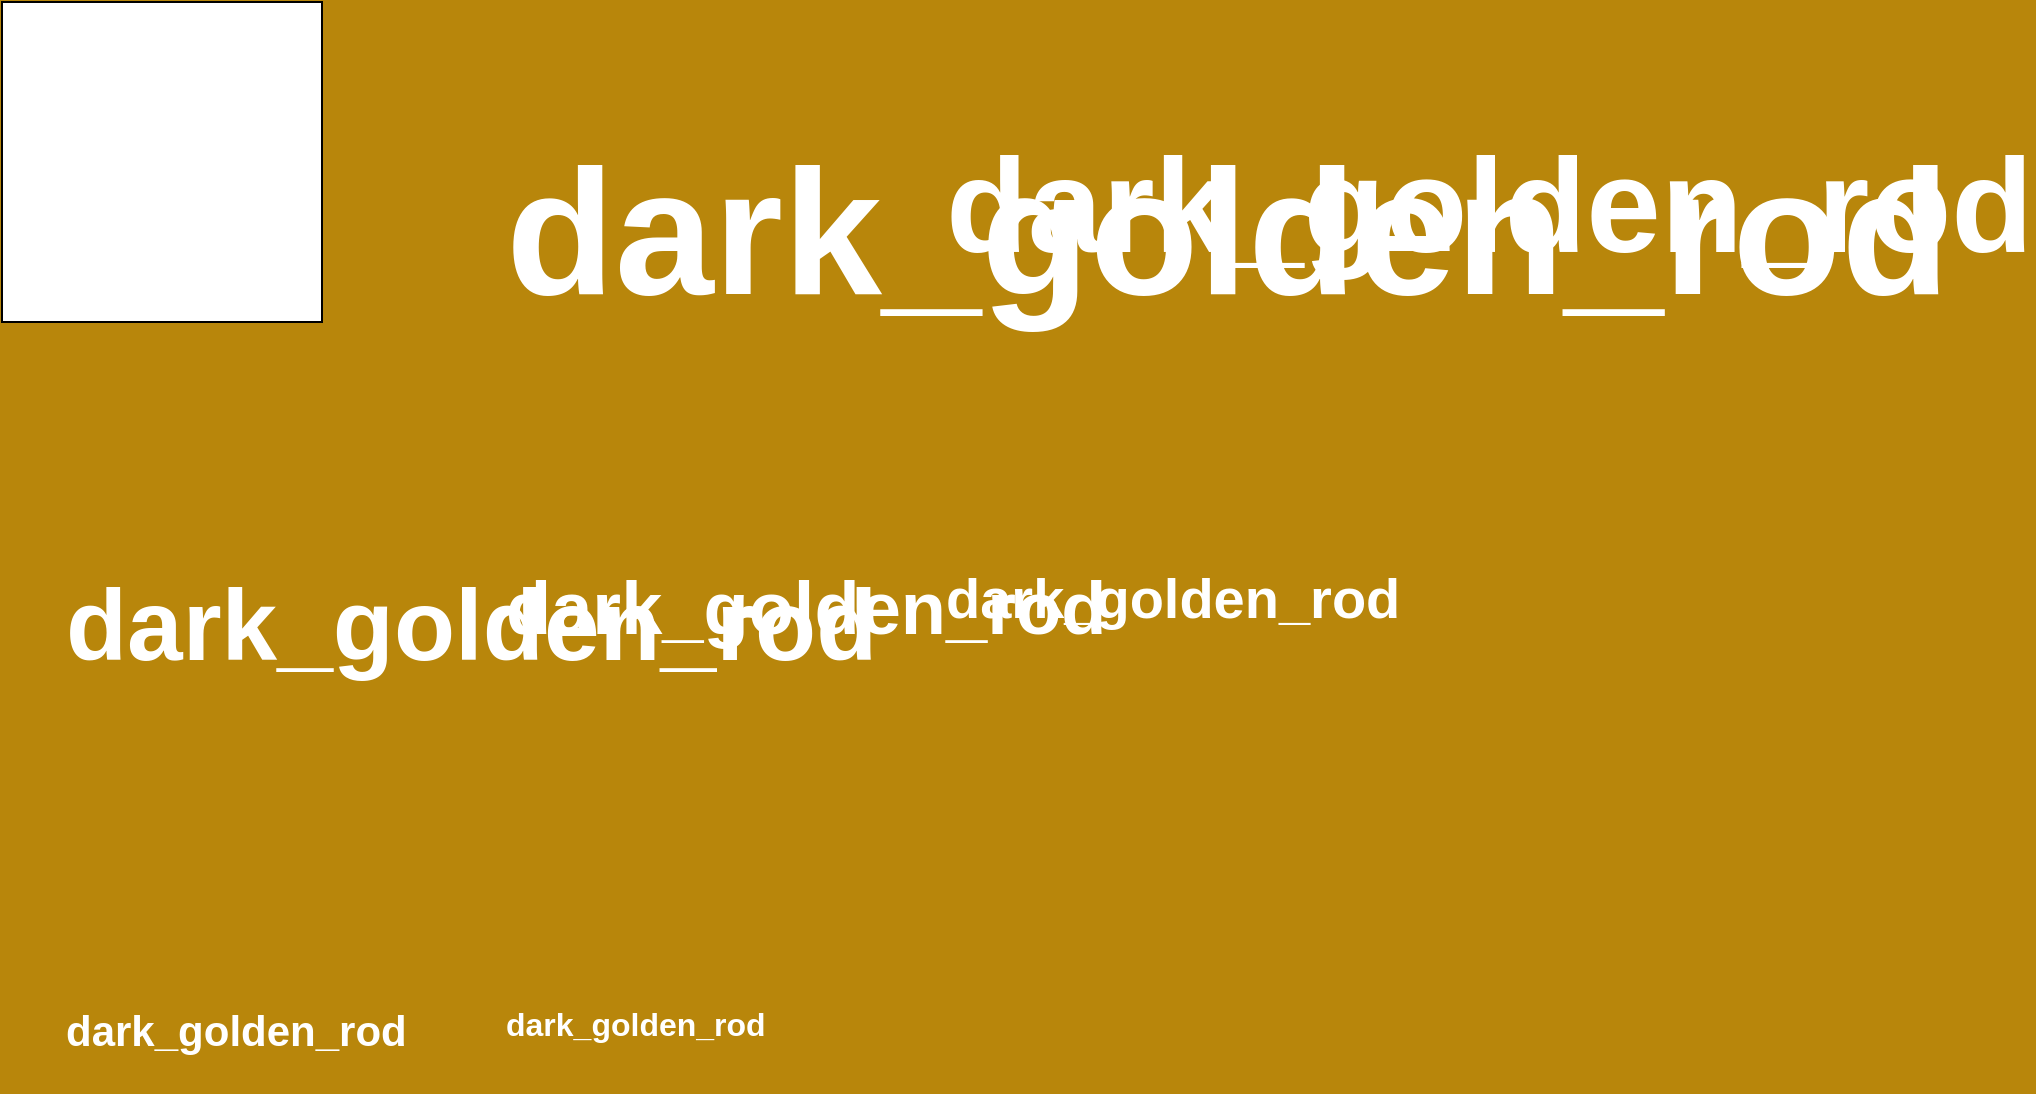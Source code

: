 <mxfile>
  <diagram id="8HK" name="dark_golden_rod">
    <mxGraphModel dx="0" dy="0" background="#B8860B" grid="0" gridSize="10" guides="1" tooltips="1" connect="1" arrows="1" fold="1" page="1" pageScale="1" pageWidth="1169" pageHeight="827" math="0" shadow="0">
      <root>
        <mxCell id="page_root_8HK" parent="8HK"/>
        <mxCell id="node_root_8HK" parent="page_root_8HK"/>
        <mxCell id="8HK-2" value="" style="whiteSpace=wrap;html=1;fillColor=#ffffff;strokeColor=#000000;fontColor=#000000" vertex="1" parent="node_root_8HK">
          <mxGeometry x="30" y="30" width="160" height="160" as="geometry"/>
        </mxCell>
        <mxCell id="8HK-3" value="dark_golden_rod" style="whiteSpace=wrap;html=1;fontColor=#FFFFFF;text;fontSize=89;fontStyle=1;fillColor=none" vertex="1" parent="node_root_8HK">
          <mxGeometry x="280" y="85" width="100" height="50" as="geometry"/>
        </mxCell>
        <mxCell id="8HK-4" value="dark_golden_rod" style="whiteSpace=wrap;html=1;fontColor=#FFFFFF;text;fontSize=67;fontStyle=1;fillColor=none" vertex="1" parent="node_root_8HK">
          <mxGeometry x="500" y="85" width="100" height="50" as="geometry"/>
        </mxCell>
        <mxCell id="8HK-5" value="dark_golden_rod" style="whiteSpace=wrap;html=1;fontColor=#FFFFFF;text;fontSize=50;fontStyle=1;fillColor=none" vertex="1" parent="node_root_8HK">
          <mxGeometry x="60" y="305" width="100" height="50" as="geometry"/>
        </mxCell>
        <mxCell id="8HK-6" value="dark_golden_rod" style="whiteSpace=wrap;html=1;fontColor=#FFFFFF;text;fontSize=37;fontStyle=1;fillColor=none" vertex="1" parent="node_root_8HK">
          <mxGeometry x="280" y="305" width="100" height="50" as="geometry"/>
        </mxCell>
        <mxCell id="8HK-7" value="dark_golden_rod" style="whiteSpace=wrap;html=1;fontColor=#FFFFFF;text;fontSize=28;fontStyle=1;fillColor=none" vertex="1" parent="node_root_8HK">
          <mxGeometry x="500" y="305" width="100" height="50" as="geometry"/>
        </mxCell>
        <mxCell id="8HK-8" value="dark_golden_rod" style="whiteSpace=wrap;html=1;fontColor=#FFFFFF;text;fontSize=21;fontStyle=1;fillColor=none" vertex="1" parent="node_root_8HK">
          <mxGeometry x="60" y="525" width="100" height="50" as="geometry"/>
        </mxCell>
        <mxCell id="8HK-9" value="dark_golden_rod" style="whiteSpace=wrap;html=1;fontColor=#FFFFFF;text;fontSize=16;fontStyle=1;fillColor=none" vertex="1" parent="node_root_8HK">
          <mxGeometry x="280" y="525" width="100" height="50" as="geometry"/>
        </mxCell>
      </root>
    </mxGraphModel>
  </diagram>
  <diagram id="HFy" name="medium_orchid">
    <mxGraphModel dx="0" dy="0" background="#BA55D3" grid="0" gridSize="10" guides="1" tooltips="1" connect="1" arrows="1" fold="1" page="1" pageScale="1" pageWidth="1169" pageHeight="827" math="0" shadow="0">
      <root>
        <mxCell id="page_root_HFy" parent="HFy"/>
        <mxCell id="node_root_HFy" parent="page_root_HFy"/>
        <mxCell id="HFy-2" value="" style="whiteSpace=wrap;html=1;fillColor=#ffffff;strokeColor=#000000;fontColor=#000000" vertex="1" parent="node_root_HFy">
          <mxGeometry x="30" y="30" width="160" height="160" as="geometry"/>
        </mxCell>
        <mxCell id="HFy-3" value="medium_orchid" style="whiteSpace=wrap;html=1;fontColor=#FFFFFF;text;fontSize=89;fontStyle=1;fillColor=none" vertex="1" parent="node_root_HFy">
          <mxGeometry x="280" y="85" width="100" height="50" as="geometry"/>
        </mxCell>
        <mxCell id="HFy-4" value="medium_orchid" style="whiteSpace=wrap;html=1;fontColor=#FFFFFF;text;fontSize=67;fontStyle=1;fillColor=none" vertex="1" parent="node_root_HFy">
          <mxGeometry x="500" y="85" width="100" height="50" as="geometry"/>
        </mxCell>
        <mxCell id="HFy-5" value="medium_orchid" style="whiteSpace=wrap;html=1;fontColor=#FFFFFF;text;fontSize=50;fontStyle=1;fillColor=none" vertex="1" parent="node_root_HFy">
          <mxGeometry x="60" y="305" width="100" height="50" as="geometry"/>
        </mxCell>
        <mxCell id="HFy-6" value="medium_orchid" style="whiteSpace=wrap;html=1;fontColor=#FFFFFF;text;fontSize=37;fontStyle=1;fillColor=none" vertex="1" parent="node_root_HFy">
          <mxGeometry x="280" y="305" width="100" height="50" as="geometry"/>
        </mxCell>
        <mxCell id="HFy-7" value="medium_orchid" style="whiteSpace=wrap;html=1;fontColor=#FFFFFF;text;fontSize=28;fontStyle=1;fillColor=none" vertex="1" parent="node_root_HFy">
          <mxGeometry x="500" y="305" width="100" height="50" as="geometry"/>
        </mxCell>
        <mxCell id="HFy-8" value="medium_orchid" style="whiteSpace=wrap;html=1;fontColor=#FFFFFF;text;fontSize=21;fontStyle=1;fillColor=none" vertex="1" parent="node_root_HFy">
          <mxGeometry x="60" y="525" width="100" height="50" as="geometry"/>
        </mxCell>
        <mxCell id="HFy-9" value="medium_orchid" style="whiteSpace=wrap;html=1;fontColor=#FFFFFF;text;fontSize=16;fontStyle=1;fillColor=none" vertex="1" parent="node_root_HFy">
          <mxGeometry x="280" y="525" width="100" height="50" as="geometry"/>
        </mxCell>
      </root>
    </mxGraphModel>
  </diagram>
  <diagram id="qgq" name="rosy_brown">
    <mxGraphModel dx="0" dy="0" background="#BC8F8F" grid="0" gridSize="10" guides="1" tooltips="1" connect="1" arrows="1" fold="1" page="1" pageScale="1" pageWidth="1169" pageHeight="827" math="0" shadow="0">
      <root>
        <mxCell id="page_root_qgq" parent="qgq"/>
        <mxCell id="node_root_qgq" parent="page_root_qgq"/>
        <mxCell id="qgq-2" value="" style="whiteSpace=wrap;html=1;fillColor=#ffffff;strokeColor=#000000;fontColor=#000000" vertex="1" parent="node_root_qgq">
          <mxGeometry x="30" y="30" width="160" height="160" as="geometry"/>
        </mxCell>
        <mxCell id="qgq-3" value="rosy_brown" style="whiteSpace=wrap;html=1;fontColor=#1F2D3D;text;fontSize=89;fontStyle=1;fillColor=none" vertex="1" parent="node_root_qgq">
          <mxGeometry x="280" y="85" width="100" height="50" as="geometry"/>
        </mxCell>
        <mxCell id="qgq-4" value="rosy_brown" style="whiteSpace=wrap;html=1;fontColor=#1F2D3D;text;fontSize=67;fontStyle=1;fillColor=none" vertex="1" parent="node_root_qgq">
          <mxGeometry x="500" y="85" width="100" height="50" as="geometry"/>
        </mxCell>
        <mxCell id="qgq-5" value="rosy_brown" style="whiteSpace=wrap;html=1;fontColor=#1F2D3D;text;fontSize=50;fontStyle=1;fillColor=none" vertex="1" parent="node_root_qgq">
          <mxGeometry x="60" y="305" width="100" height="50" as="geometry"/>
        </mxCell>
        <mxCell id="qgq-6" value="rosy_brown" style="whiteSpace=wrap;html=1;fontColor=#1F2D3D;text;fontSize=37;fontStyle=1;fillColor=none" vertex="1" parent="node_root_qgq">
          <mxGeometry x="280" y="305" width="100" height="50" as="geometry"/>
        </mxCell>
        <mxCell id="qgq-7" value="rosy_brown" style="whiteSpace=wrap;html=1;fontColor=#1F2D3D;text;fontSize=28;fontStyle=1;fillColor=none" vertex="1" parent="node_root_qgq">
          <mxGeometry x="500" y="305" width="100" height="50" as="geometry"/>
        </mxCell>
        <mxCell id="qgq-8" value="rosy_brown" style="whiteSpace=wrap;html=1;fontColor=#1F2D3D;text;fontSize=21;fontStyle=1;fillColor=none" vertex="1" parent="node_root_qgq">
          <mxGeometry x="60" y="525" width="100" height="50" as="geometry"/>
        </mxCell>
        <mxCell id="qgq-9" value="rosy_brown" style="whiteSpace=wrap;html=1;fontColor=#1F2D3D;text;fontSize=16;fontStyle=1;fillColor=none" vertex="1" parent="node_root_qgq">
          <mxGeometry x="280" y="525" width="100" height="50" as="geometry"/>
        </mxCell>
      </root>
    </mxGraphModel>
  </diagram>
  <diagram id="fRE" name="dark_khaki">
    <mxGraphModel dx="0" dy="0" background="#BDB76B" grid="0" gridSize="10" guides="1" tooltips="1" connect="1" arrows="1" fold="1" page="1" pageScale="1" pageWidth="1169" pageHeight="827" math="0" shadow="0">
      <root>
        <mxCell id="page_root_fRE" parent="fRE"/>
        <mxCell id="node_root_fRE" parent="page_root_fRE"/>
        <mxCell id="fRE-2" value="" style="whiteSpace=wrap;html=1;fillColor=#ffffff;strokeColor=#000000;fontColor=#000000" vertex="1" parent="node_root_fRE">
          <mxGeometry x="30" y="30" width="160" height="160" as="geometry"/>
        </mxCell>
        <mxCell id="fRE-3" value="dark_khaki" style="whiteSpace=wrap;html=1;fontColor=#1F2D3D;text;fontSize=89;fontStyle=1;fillColor=none" vertex="1" parent="node_root_fRE">
          <mxGeometry x="280" y="85" width="100" height="50" as="geometry"/>
        </mxCell>
        <mxCell id="fRE-4" value="dark_khaki" style="whiteSpace=wrap;html=1;fontColor=#1F2D3D;text;fontSize=67;fontStyle=1;fillColor=none" vertex="1" parent="node_root_fRE">
          <mxGeometry x="500" y="85" width="100" height="50" as="geometry"/>
        </mxCell>
        <mxCell id="fRE-5" value="dark_khaki" style="whiteSpace=wrap;html=1;fontColor=#1F2D3D;text;fontSize=50;fontStyle=1;fillColor=none" vertex="1" parent="node_root_fRE">
          <mxGeometry x="60" y="305" width="100" height="50" as="geometry"/>
        </mxCell>
        <mxCell id="fRE-6" value="dark_khaki" style="whiteSpace=wrap;html=1;fontColor=#1F2D3D;text;fontSize=37;fontStyle=1;fillColor=none" vertex="1" parent="node_root_fRE">
          <mxGeometry x="280" y="305" width="100" height="50" as="geometry"/>
        </mxCell>
        <mxCell id="fRE-7" value="dark_khaki" style="whiteSpace=wrap;html=1;fontColor=#1F2D3D;text;fontSize=28;fontStyle=1;fillColor=none" vertex="1" parent="node_root_fRE">
          <mxGeometry x="500" y="305" width="100" height="50" as="geometry"/>
        </mxCell>
        <mxCell id="fRE-8" value="dark_khaki" style="whiteSpace=wrap;html=1;fontColor=#1F2D3D;text;fontSize=21;fontStyle=1;fillColor=none" vertex="1" parent="node_root_fRE">
          <mxGeometry x="60" y="525" width="100" height="50" as="geometry"/>
        </mxCell>
        <mxCell id="fRE-9" value="dark_khaki" style="whiteSpace=wrap;html=1;fontColor=#1F2D3D;text;fontSize=16;fontStyle=1;fillColor=none" vertex="1" parent="node_root_fRE">
          <mxGeometry x="280" y="525" width="100" height="50" as="geometry"/>
        </mxCell>
      </root>
    </mxGraphModel>
  </diagram>
  <diagram id="x35" name="silver">
    <mxGraphModel dx="0" dy="0" background="#C0C0C0" grid="0" gridSize="10" guides="1" tooltips="1" connect="1" arrows="1" fold="1" page="1" pageScale="1" pageWidth="1169" pageHeight="827" math="0" shadow="0">
      <root>
        <mxCell id="page_root_x35" parent="x35"/>
        <mxCell id="node_root_x35" parent="page_root_x35"/>
        <mxCell id="x35-2" value="" style="whiteSpace=wrap;html=1;fillColor=#ffffff;strokeColor=#000000;fontColor=#000000" vertex="1" parent="node_root_x35">
          <mxGeometry x="30" y="30" width="160" height="160" as="geometry"/>
        </mxCell>
        <mxCell id="x35-3" value="silver" style="whiteSpace=wrap;html=1;fontColor=#1F2D3D;text;fontSize=89;fontStyle=1;fillColor=none" vertex="1" parent="node_root_x35">
          <mxGeometry x="280" y="85" width="100" height="50" as="geometry"/>
        </mxCell>
        <mxCell id="x35-4" value="silver" style="whiteSpace=wrap;html=1;fontColor=#1F2D3D;text;fontSize=67;fontStyle=1;fillColor=none" vertex="1" parent="node_root_x35">
          <mxGeometry x="500" y="85" width="100" height="50" as="geometry"/>
        </mxCell>
        <mxCell id="x35-5" value="silver" style="whiteSpace=wrap;html=1;fontColor=#1F2D3D;text;fontSize=50;fontStyle=1;fillColor=none" vertex="1" parent="node_root_x35">
          <mxGeometry x="60" y="305" width="100" height="50" as="geometry"/>
        </mxCell>
        <mxCell id="x35-6" value="silver" style="whiteSpace=wrap;html=1;fontColor=#1F2D3D;text;fontSize=37;fontStyle=1;fillColor=none" vertex="1" parent="node_root_x35">
          <mxGeometry x="280" y="305" width="100" height="50" as="geometry"/>
        </mxCell>
        <mxCell id="x35-7" value="silver" style="whiteSpace=wrap;html=1;fontColor=#1F2D3D;text;fontSize=28;fontStyle=1;fillColor=none" vertex="1" parent="node_root_x35">
          <mxGeometry x="500" y="305" width="100" height="50" as="geometry"/>
        </mxCell>
        <mxCell id="x35-8" value="silver" style="whiteSpace=wrap;html=1;fontColor=#1F2D3D;text;fontSize=21;fontStyle=1;fillColor=none" vertex="1" parent="node_root_x35">
          <mxGeometry x="60" y="525" width="100" height="50" as="geometry"/>
        </mxCell>
        <mxCell id="x35-9" value="silver" style="whiteSpace=wrap;html=1;fontColor=#1F2D3D;text;fontSize=16;fontStyle=1;fillColor=none" vertex="1" parent="node_root_x35">
          <mxGeometry x="280" y="525" width="100" height="50" as="geometry"/>
        </mxCell>
      </root>
    </mxGraphModel>
  </diagram>
  <diagram id="p8v" name="medium_violet_red">
    <mxGraphModel dx="0" dy="0" background="#C71585" grid="0" gridSize="10" guides="1" tooltips="1" connect="1" arrows="1" fold="1" page="1" pageScale="1" pageWidth="1169" pageHeight="827" math="0" shadow="0">
      <root>
        <mxCell id="page_root_p8v" parent="p8v"/>
        <mxCell id="node_root_p8v" parent="page_root_p8v"/>
        <mxCell id="p8v-2" value="" style="whiteSpace=wrap;html=1;fillColor=#ffffff;strokeColor=#000000;fontColor=#000000" vertex="1" parent="node_root_p8v">
          <mxGeometry x="30" y="30" width="160" height="160" as="geometry"/>
        </mxCell>
        <mxCell id="p8v-3" value="medium_violet_red" style="whiteSpace=wrap;html=1;fontColor=#FFFFFF;text;fontSize=89;fontStyle=1;fillColor=none" vertex="1" parent="node_root_p8v">
          <mxGeometry x="280" y="85" width="100" height="50" as="geometry"/>
        </mxCell>
        <mxCell id="p8v-4" value="medium_violet_red" style="whiteSpace=wrap;html=1;fontColor=#FFFFFF;text;fontSize=67;fontStyle=1;fillColor=none" vertex="1" parent="node_root_p8v">
          <mxGeometry x="500" y="85" width="100" height="50" as="geometry"/>
        </mxCell>
        <mxCell id="p8v-5" value="medium_violet_red" style="whiteSpace=wrap;html=1;fontColor=#FFFFFF;text;fontSize=50;fontStyle=1;fillColor=none" vertex="1" parent="node_root_p8v">
          <mxGeometry x="60" y="305" width="100" height="50" as="geometry"/>
        </mxCell>
        <mxCell id="p8v-6" value="medium_violet_red" style="whiteSpace=wrap;html=1;fontColor=#FFFFFF;text;fontSize=37;fontStyle=1;fillColor=none" vertex="1" parent="node_root_p8v">
          <mxGeometry x="280" y="305" width="100" height="50" as="geometry"/>
        </mxCell>
        <mxCell id="p8v-7" value="medium_violet_red" style="whiteSpace=wrap;html=1;fontColor=#FFFFFF;text;fontSize=28;fontStyle=1;fillColor=none" vertex="1" parent="node_root_p8v">
          <mxGeometry x="500" y="305" width="100" height="50" as="geometry"/>
        </mxCell>
        <mxCell id="p8v-8" value="medium_violet_red" style="whiteSpace=wrap;html=1;fontColor=#FFFFFF;text;fontSize=21;fontStyle=1;fillColor=none" vertex="1" parent="node_root_p8v">
          <mxGeometry x="60" y="525" width="100" height="50" as="geometry"/>
        </mxCell>
        <mxCell id="p8v-9" value="medium_violet_red" style="whiteSpace=wrap;html=1;fontColor=#FFFFFF;text;fontSize=16;fontStyle=1;fillColor=none" vertex="1" parent="node_root_p8v">
          <mxGeometry x="280" y="525" width="100" height="50" as="geometry"/>
        </mxCell>
      </root>
    </mxGraphModel>
  </diagram>
  <diagram id="O6t" name="indian_red">
    <mxGraphModel dx="0" dy="0" background="#CD5C5C" grid="0" gridSize="10" guides="1" tooltips="1" connect="1" arrows="1" fold="1" page="1" pageScale="1" pageWidth="1169" pageHeight="827" math="0" shadow="0">
      <root>
        <mxCell id="page_root_O6t" parent="O6t"/>
        <mxCell id="node_root_O6t" parent="page_root_O6t"/>
        <mxCell id="O6t-2" value="" style="whiteSpace=wrap;html=1;fillColor=#ffffff;strokeColor=#000000;fontColor=#000000" vertex="1" parent="node_root_O6t">
          <mxGeometry x="30" y="30" width="160" height="160" as="geometry"/>
        </mxCell>
        <mxCell id="O6t-3" value="indian_red" style="whiteSpace=wrap;html=1;fontColor=#FFFFFF;text;fontSize=89;fontStyle=1;fillColor=none" vertex="1" parent="node_root_O6t">
          <mxGeometry x="280" y="85" width="100" height="50" as="geometry"/>
        </mxCell>
        <mxCell id="O6t-4" value="indian_red" style="whiteSpace=wrap;html=1;fontColor=#FFFFFF;text;fontSize=67;fontStyle=1;fillColor=none" vertex="1" parent="node_root_O6t">
          <mxGeometry x="500" y="85" width="100" height="50" as="geometry"/>
        </mxCell>
        <mxCell id="O6t-5" value="indian_red" style="whiteSpace=wrap;html=1;fontColor=#FFFFFF;text;fontSize=50;fontStyle=1;fillColor=none" vertex="1" parent="node_root_O6t">
          <mxGeometry x="60" y="305" width="100" height="50" as="geometry"/>
        </mxCell>
        <mxCell id="O6t-6" value="indian_red" style="whiteSpace=wrap;html=1;fontColor=#FFFFFF;text;fontSize=37;fontStyle=1;fillColor=none" vertex="1" parent="node_root_O6t">
          <mxGeometry x="280" y="305" width="100" height="50" as="geometry"/>
        </mxCell>
        <mxCell id="O6t-7" value="indian_red" style="whiteSpace=wrap;html=1;fontColor=#FFFFFF;text;fontSize=28;fontStyle=1;fillColor=none" vertex="1" parent="node_root_O6t">
          <mxGeometry x="500" y="305" width="100" height="50" as="geometry"/>
        </mxCell>
        <mxCell id="O6t-8" value="indian_red" style="whiteSpace=wrap;html=1;fontColor=#FFFFFF;text;fontSize=21;fontStyle=1;fillColor=none" vertex="1" parent="node_root_O6t">
          <mxGeometry x="60" y="525" width="100" height="50" as="geometry"/>
        </mxCell>
        <mxCell id="O6t-9" value="indian_red" style="whiteSpace=wrap;html=1;fontColor=#FFFFFF;text;fontSize=16;fontStyle=1;fillColor=none" vertex="1" parent="node_root_O6t">
          <mxGeometry x="280" y="525" width="100" height="50" as="geometry"/>
        </mxCell>
      </root>
    </mxGraphModel>
  </diagram>
  <diagram id="aia" name="peru">
    <mxGraphModel dx="0" dy="0" background="#CD853F" grid="0" gridSize="10" guides="1" tooltips="1" connect="1" arrows="1" fold="1" page="1" pageScale="1" pageWidth="1169" pageHeight="827" math="0" shadow="0">
      <root>
        <mxCell id="page_root_aia" parent="aia"/>
        <mxCell id="node_root_aia" parent="page_root_aia"/>
        <mxCell id="aia-2" value="" style="whiteSpace=wrap;html=1;fillColor=#ffffff;strokeColor=#000000;fontColor=#000000" vertex="1" parent="node_root_aia">
          <mxGeometry x="30" y="30" width="160" height="160" as="geometry"/>
        </mxCell>
        <mxCell id="aia-3" value="peru" style="whiteSpace=wrap;html=1;fontColor=#FFFFFF;text;fontSize=89;fontStyle=1;fillColor=none" vertex="1" parent="node_root_aia">
          <mxGeometry x="280" y="85" width="100" height="50" as="geometry"/>
        </mxCell>
        <mxCell id="aia-4" value="peru" style="whiteSpace=wrap;html=1;fontColor=#FFFFFF;text;fontSize=67;fontStyle=1;fillColor=none" vertex="1" parent="node_root_aia">
          <mxGeometry x="500" y="85" width="100" height="50" as="geometry"/>
        </mxCell>
        <mxCell id="aia-5" value="peru" style="whiteSpace=wrap;html=1;fontColor=#FFFFFF;text;fontSize=50;fontStyle=1;fillColor=none" vertex="1" parent="node_root_aia">
          <mxGeometry x="60" y="305" width="100" height="50" as="geometry"/>
        </mxCell>
        <mxCell id="aia-6" value="peru" style="whiteSpace=wrap;html=1;fontColor=#FFFFFF;text;fontSize=37;fontStyle=1;fillColor=none" vertex="1" parent="node_root_aia">
          <mxGeometry x="280" y="305" width="100" height="50" as="geometry"/>
        </mxCell>
        <mxCell id="aia-7" value="peru" style="whiteSpace=wrap;html=1;fontColor=#FFFFFF;text;fontSize=28;fontStyle=1;fillColor=none" vertex="1" parent="node_root_aia">
          <mxGeometry x="500" y="305" width="100" height="50" as="geometry"/>
        </mxCell>
        <mxCell id="aia-8" value="peru" style="whiteSpace=wrap;html=1;fontColor=#FFFFFF;text;fontSize=21;fontStyle=1;fillColor=none" vertex="1" parent="node_root_aia">
          <mxGeometry x="60" y="525" width="100" height="50" as="geometry"/>
        </mxCell>
        <mxCell id="aia-9" value="peru" style="whiteSpace=wrap;html=1;fontColor=#FFFFFF;text;fontSize=16;fontStyle=1;fillColor=none" vertex="1" parent="node_root_aia">
          <mxGeometry x="280" y="525" width="100" height="50" as="geometry"/>
        </mxCell>
      </root>
    </mxGraphModel>
  </diagram>
  <diagram id="ZKQ" name="chocolate">
    <mxGraphModel dx="0" dy="0" background="#D2691E" grid="0" gridSize="10" guides="1" tooltips="1" connect="1" arrows="1" fold="1" page="1" pageScale="1" pageWidth="1169" pageHeight="827" math="0" shadow="0">
      <root>
        <mxCell id="page_root_ZKQ" parent="ZKQ"/>
        <mxCell id="node_root_ZKQ" parent="page_root_ZKQ"/>
        <mxCell id="ZKQ-2" value="" style="whiteSpace=wrap;html=1;fillColor=#ffffff;strokeColor=#000000;fontColor=#000000" vertex="1" parent="node_root_ZKQ">
          <mxGeometry x="30" y="30" width="160" height="160" as="geometry"/>
        </mxCell>
        <mxCell id="ZKQ-3" value="chocolate" style="whiteSpace=wrap;html=1;fontColor=#FFFFFF;text;fontSize=89;fontStyle=1;fillColor=none" vertex="1" parent="node_root_ZKQ">
          <mxGeometry x="280" y="85" width="100" height="50" as="geometry"/>
        </mxCell>
        <mxCell id="ZKQ-4" value="chocolate" style="whiteSpace=wrap;html=1;fontColor=#FFFFFF;text;fontSize=67;fontStyle=1;fillColor=none" vertex="1" parent="node_root_ZKQ">
          <mxGeometry x="500" y="85" width="100" height="50" as="geometry"/>
        </mxCell>
        <mxCell id="ZKQ-5" value="chocolate" style="whiteSpace=wrap;html=1;fontColor=#FFFFFF;text;fontSize=50;fontStyle=1;fillColor=none" vertex="1" parent="node_root_ZKQ">
          <mxGeometry x="60" y="305" width="100" height="50" as="geometry"/>
        </mxCell>
        <mxCell id="ZKQ-6" value="chocolate" style="whiteSpace=wrap;html=1;fontColor=#FFFFFF;text;fontSize=37;fontStyle=1;fillColor=none" vertex="1" parent="node_root_ZKQ">
          <mxGeometry x="280" y="305" width="100" height="50" as="geometry"/>
        </mxCell>
        <mxCell id="ZKQ-7" value="chocolate" style="whiteSpace=wrap;html=1;fontColor=#FFFFFF;text;fontSize=28;fontStyle=1;fillColor=none" vertex="1" parent="node_root_ZKQ">
          <mxGeometry x="500" y="305" width="100" height="50" as="geometry"/>
        </mxCell>
        <mxCell id="ZKQ-8" value="chocolate" style="whiteSpace=wrap;html=1;fontColor=#FFFFFF;text;fontSize=21;fontStyle=1;fillColor=none" vertex="1" parent="node_root_ZKQ">
          <mxGeometry x="60" y="525" width="100" height="50" as="geometry"/>
        </mxCell>
        <mxCell id="ZKQ-9" value="chocolate" style="whiteSpace=wrap;html=1;fontColor=#FFFFFF;text;fontSize=16;fontStyle=1;fillColor=none" vertex="1" parent="node_root_ZKQ">
          <mxGeometry x="280" y="525" width="100" height="50" as="geometry"/>
        </mxCell>
      </root>
    </mxGraphModel>
  </diagram>
  <diagram id="IYX" name="tan">
    <mxGraphModel dx="0" dy="0" background="#D2B48C" grid="0" gridSize="10" guides="1" tooltips="1" connect="1" arrows="1" fold="1" page="1" pageScale="1" pageWidth="1169" pageHeight="827" math="0" shadow="0">
      <root>
        <mxCell id="page_root_IYX" parent="IYX"/>
        <mxCell id="node_root_IYX" parent="page_root_IYX"/>
        <mxCell id="IYX-2" value="" style="whiteSpace=wrap;html=1;fillColor=#ffffff;strokeColor=#000000;fontColor=#000000" vertex="1" parent="node_root_IYX">
          <mxGeometry x="30" y="30" width="160" height="160" as="geometry"/>
        </mxCell>
        <mxCell id="IYX-3" value="tan" style="whiteSpace=wrap;html=1;fontColor=#1F2D3D;text;fontSize=89;fontStyle=1;fillColor=none" vertex="1" parent="node_root_IYX">
          <mxGeometry x="280" y="85" width="100" height="50" as="geometry"/>
        </mxCell>
        <mxCell id="IYX-4" value="tan" style="whiteSpace=wrap;html=1;fontColor=#1F2D3D;text;fontSize=67;fontStyle=1;fillColor=none" vertex="1" parent="node_root_IYX">
          <mxGeometry x="500" y="85" width="100" height="50" as="geometry"/>
        </mxCell>
        <mxCell id="IYX-5" value="tan" style="whiteSpace=wrap;html=1;fontColor=#1F2D3D;text;fontSize=50;fontStyle=1;fillColor=none" vertex="1" parent="node_root_IYX">
          <mxGeometry x="60" y="305" width="100" height="50" as="geometry"/>
        </mxCell>
        <mxCell id="IYX-6" value="tan" style="whiteSpace=wrap;html=1;fontColor=#1F2D3D;text;fontSize=37;fontStyle=1;fillColor=none" vertex="1" parent="node_root_IYX">
          <mxGeometry x="280" y="305" width="100" height="50" as="geometry"/>
        </mxCell>
        <mxCell id="IYX-7" value="tan" style="whiteSpace=wrap;html=1;fontColor=#1F2D3D;text;fontSize=28;fontStyle=1;fillColor=none" vertex="1" parent="node_root_IYX">
          <mxGeometry x="500" y="305" width="100" height="50" as="geometry"/>
        </mxCell>
        <mxCell id="IYX-8" value="tan" style="whiteSpace=wrap;html=1;fontColor=#1F2D3D;text;fontSize=21;fontStyle=1;fillColor=none" vertex="1" parent="node_root_IYX">
          <mxGeometry x="60" y="525" width="100" height="50" as="geometry"/>
        </mxCell>
        <mxCell id="IYX-9" value="tan" style="whiteSpace=wrap;html=1;fontColor=#1F2D3D;text;fontSize=16;fontStyle=1;fillColor=none" vertex="1" parent="node_root_IYX">
          <mxGeometry x="280" y="525" width="100" height="50" as="geometry"/>
        </mxCell>
      </root>
    </mxGraphModel>
  </diagram>
  <diagram id="m3a" name="light_gray">
    <mxGraphModel dx="0" dy="0" background="#D3D3D3" grid="0" gridSize="10" guides="1" tooltips="1" connect="1" arrows="1" fold="1" page="1" pageScale="1" pageWidth="1169" pageHeight="827" math="0" shadow="0">
      <root>
        <mxCell id="page_root_m3a" parent="m3a"/>
        <mxCell id="node_root_m3a" parent="page_root_m3a"/>
        <mxCell id="m3a-2" value="" style="whiteSpace=wrap;html=1;fillColor=#ffffff;strokeColor=#000000;fontColor=#000000" vertex="1" parent="node_root_m3a">
          <mxGeometry x="30" y="30" width="160" height="160" as="geometry"/>
        </mxCell>
        <mxCell id="m3a-3" value="light_gray" style="whiteSpace=wrap;html=1;fontColor=#1F2D3D;text;fontSize=89;fontStyle=1;fillColor=none" vertex="1" parent="node_root_m3a">
          <mxGeometry x="280" y="85" width="100" height="50" as="geometry"/>
        </mxCell>
        <mxCell id="m3a-4" value="light_gray" style="whiteSpace=wrap;html=1;fontColor=#1F2D3D;text;fontSize=67;fontStyle=1;fillColor=none" vertex="1" parent="node_root_m3a">
          <mxGeometry x="500" y="85" width="100" height="50" as="geometry"/>
        </mxCell>
        <mxCell id="m3a-5" value="light_gray" style="whiteSpace=wrap;html=1;fontColor=#1F2D3D;text;fontSize=50;fontStyle=1;fillColor=none" vertex="1" parent="node_root_m3a">
          <mxGeometry x="60" y="305" width="100" height="50" as="geometry"/>
        </mxCell>
        <mxCell id="m3a-6" value="light_gray" style="whiteSpace=wrap;html=1;fontColor=#1F2D3D;text;fontSize=37;fontStyle=1;fillColor=none" vertex="1" parent="node_root_m3a">
          <mxGeometry x="280" y="305" width="100" height="50" as="geometry"/>
        </mxCell>
        <mxCell id="m3a-7" value="light_gray" style="whiteSpace=wrap;html=1;fontColor=#1F2D3D;text;fontSize=28;fontStyle=1;fillColor=none" vertex="1" parent="node_root_m3a">
          <mxGeometry x="500" y="305" width="100" height="50" as="geometry"/>
        </mxCell>
        <mxCell id="m3a-8" value="light_gray" style="whiteSpace=wrap;html=1;fontColor=#1F2D3D;text;fontSize=21;fontStyle=1;fillColor=none" vertex="1" parent="node_root_m3a">
          <mxGeometry x="60" y="525" width="100" height="50" as="geometry"/>
        </mxCell>
        <mxCell id="m3a-9" value="light_gray" style="whiteSpace=wrap;html=1;fontColor=#1F2D3D;text;fontSize=16;fontStyle=1;fillColor=none" vertex="1" parent="node_root_m3a">
          <mxGeometry x="280" y="525" width="100" height="50" as="geometry"/>
        </mxCell>
      </root>
    </mxGraphModel>
  </diagram>
  <diagram id="6oM" name="light_grey">
    <mxGraphModel dx="0" dy="0" background="#D3D3D3" grid="0" gridSize="10" guides="1" tooltips="1" connect="1" arrows="1" fold="1" page="1" pageScale="1" pageWidth="1169" pageHeight="827" math="0" shadow="0">
      <root>
        <mxCell id="page_root_6oM" parent="6oM"/>
        <mxCell id="node_root_6oM" parent="page_root_6oM"/>
        <mxCell id="6oM-2" value="" style="whiteSpace=wrap;html=1;fillColor=#ffffff;strokeColor=#000000;fontColor=#000000" vertex="1" parent="node_root_6oM">
          <mxGeometry x="30" y="30" width="160" height="160" as="geometry"/>
        </mxCell>
        <mxCell id="6oM-3" value="light_grey" style="whiteSpace=wrap;html=1;fontColor=#1F2D3D;text;fontSize=89;fontStyle=1;fillColor=none" vertex="1" parent="node_root_6oM">
          <mxGeometry x="280" y="85" width="100" height="50" as="geometry"/>
        </mxCell>
        <mxCell id="6oM-4" value="light_grey" style="whiteSpace=wrap;html=1;fontColor=#1F2D3D;text;fontSize=67;fontStyle=1;fillColor=none" vertex="1" parent="node_root_6oM">
          <mxGeometry x="500" y="85" width="100" height="50" as="geometry"/>
        </mxCell>
        <mxCell id="6oM-5" value="light_grey" style="whiteSpace=wrap;html=1;fontColor=#1F2D3D;text;fontSize=50;fontStyle=1;fillColor=none" vertex="1" parent="node_root_6oM">
          <mxGeometry x="60" y="305" width="100" height="50" as="geometry"/>
        </mxCell>
        <mxCell id="6oM-6" value="light_grey" style="whiteSpace=wrap;html=1;fontColor=#1F2D3D;text;fontSize=37;fontStyle=1;fillColor=none" vertex="1" parent="node_root_6oM">
          <mxGeometry x="280" y="305" width="100" height="50" as="geometry"/>
        </mxCell>
        <mxCell id="6oM-7" value="light_grey" style="whiteSpace=wrap;html=1;fontColor=#1F2D3D;text;fontSize=28;fontStyle=1;fillColor=none" vertex="1" parent="node_root_6oM">
          <mxGeometry x="500" y="305" width="100" height="50" as="geometry"/>
        </mxCell>
        <mxCell id="6oM-8" value="light_grey" style="whiteSpace=wrap;html=1;fontColor=#1F2D3D;text;fontSize=21;fontStyle=1;fillColor=none" vertex="1" parent="node_root_6oM">
          <mxGeometry x="60" y="525" width="100" height="50" as="geometry"/>
        </mxCell>
        <mxCell id="6oM-9" value="light_grey" style="whiteSpace=wrap;html=1;fontColor=#1F2D3D;text;fontSize=16;fontStyle=1;fillColor=none" vertex="1" parent="node_root_6oM">
          <mxGeometry x="280" y="525" width="100" height="50" as="geometry"/>
        </mxCell>
      </root>
    </mxGraphModel>
  </diagram>
  <diagram id="HdZ" name="thistle">
    <mxGraphModel dx="0" dy="0" background="#D8BFD8" grid="0" gridSize="10" guides="1" tooltips="1" connect="1" arrows="1" fold="1" page="1" pageScale="1" pageWidth="1169" pageHeight="827" math="0" shadow="0">
      <root>
        <mxCell id="page_root_HdZ" parent="HdZ"/>
        <mxCell id="node_root_HdZ" parent="page_root_HdZ"/>
        <mxCell id="HdZ-2" value="" style="whiteSpace=wrap;html=1;fillColor=#ffffff;strokeColor=#000000;fontColor=#000000" vertex="1" parent="node_root_HdZ">
          <mxGeometry x="30" y="30" width="160" height="160" as="geometry"/>
        </mxCell>
        <mxCell id="HdZ-3" value="thistle" style="whiteSpace=wrap;html=1;fontColor=#1F2D3D;text;fontSize=89;fontStyle=1;fillColor=none" vertex="1" parent="node_root_HdZ">
          <mxGeometry x="280" y="85" width="100" height="50" as="geometry"/>
        </mxCell>
        <mxCell id="HdZ-4" value="thistle" style="whiteSpace=wrap;html=1;fontColor=#1F2D3D;text;fontSize=67;fontStyle=1;fillColor=none" vertex="1" parent="node_root_HdZ">
          <mxGeometry x="500" y="85" width="100" height="50" as="geometry"/>
        </mxCell>
        <mxCell id="HdZ-5" value="thistle" style="whiteSpace=wrap;html=1;fontColor=#1F2D3D;text;fontSize=50;fontStyle=1;fillColor=none" vertex="1" parent="node_root_HdZ">
          <mxGeometry x="60" y="305" width="100" height="50" as="geometry"/>
        </mxCell>
        <mxCell id="HdZ-6" value="thistle" style="whiteSpace=wrap;html=1;fontColor=#1F2D3D;text;fontSize=37;fontStyle=1;fillColor=none" vertex="1" parent="node_root_HdZ">
          <mxGeometry x="280" y="305" width="100" height="50" as="geometry"/>
        </mxCell>
        <mxCell id="HdZ-7" value="thistle" style="whiteSpace=wrap;html=1;fontColor=#1F2D3D;text;fontSize=28;fontStyle=1;fillColor=none" vertex="1" parent="node_root_HdZ">
          <mxGeometry x="500" y="305" width="100" height="50" as="geometry"/>
        </mxCell>
        <mxCell id="HdZ-8" value="thistle" style="whiteSpace=wrap;html=1;fontColor=#1F2D3D;text;fontSize=21;fontStyle=1;fillColor=none" vertex="1" parent="node_root_HdZ">
          <mxGeometry x="60" y="525" width="100" height="50" as="geometry"/>
        </mxCell>
        <mxCell id="HdZ-9" value="thistle" style="whiteSpace=wrap;html=1;fontColor=#1F2D3D;text;fontSize=16;fontStyle=1;fillColor=none" vertex="1" parent="node_root_HdZ">
          <mxGeometry x="280" y="525" width="100" height="50" as="geometry"/>
        </mxCell>
      </root>
    </mxGraphModel>
  </diagram>
  <diagram id="vTf" name="orchid">
    <mxGraphModel dx="0" dy="0" background="#DA70D6" grid="0" gridSize="10" guides="1" tooltips="1" connect="1" arrows="1" fold="1" page="1" pageScale="1" pageWidth="1169" pageHeight="827" math="0" shadow="0">
      <root>
        <mxCell id="page_root_vTf" parent="vTf"/>
        <mxCell id="node_root_vTf" parent="page_root_vTf"/>
        <mxCell id="vTf-2" value="" style="whiteSpace=wrap;html=1;fillColor=#ffffff;strokeColor=#000000;fontColor=#000000" vertex="1" parent="node_root_vTf">
          <mxGeometry x="30" y="30" width="160" height="160" as="geometry"/>
        </mxCell>
        <mxCell id="vTf-3" value="orchid" style="whiteSpace=wrap;html=1;fontColor=#1F2D3D;text;fontSize=89;fontStyle=1;fillColor=none" vertex="1" parent="node_root_vTf">
          <mxGeometry x="280" y="85" width="100" height="50" as="geometry"/>
        </mxCell>
        <mxCell id="vTf-4" value="orchid" style="whiteSpace=wrap;html=1;fontColor=#1F2D3D;text;fontSize=67;fontStyle=1;fillColor=none" vertex="1" parent="node_root_vTf">
          <mxGeometry x="500" y="85" width="100" height="50" as="geometry"/>
        </mxCell>
        <mxCell id="vTf-5" value="orchid" style="whiteSpace=wrap;html=1;fontColor=#1F2D3D;text;fontSize=50;fontStyle=1;fillColor=none" vertex="1" parent="node_root_vTf">
          <mxGeometry x="60" y="305" width="100" height="50" as="geometry"/>
        </mxCell>
        <mxCell id="vTf-6" value="orchid" style="whiteSpace=wrap;html=1;fontColor=#1F2D3D;text;fontSize=37;fontStyle=1;fillColor=none" vertex="1" parent="node_root_vTf">
          <mxGeometry x="280" y="305" width="100" height="50" as="geometry"/>
        </mxCell>
        <mxCell id="vTf-7" value="orchid" style="whiteSpace=wrap;html=1;fontColor=#1F2D3D;text;fontSize=28;fontStyle=1;fillColor=none" vertex="1" parent="node_root_vTf">
          <mxGeometry x="500" y="305" width="100" height="50" as="geometry"/>
        </mxCell>
        <mxCell id="vTf-8" value="orchid" style="whiteSpace=wrap;html=1;fontColor=#1F2D3D;text;fontSize=21;fontStyle=1;fillColor=none" vertex="1" parent="node_root_vTf">
          <mxGeometry x="60" y="525" width="100" height="50" as="geometry"/>
        </mxCell>
        <mxCell id="vTf-9" value="orchid" style="whiteSpace=wrap;html=1;fontColor=#1F2D3D;text;fontSize=16;fontStyle=1;fillColor=none" vertex="1" parent="node_root_vTf">
          <mxGeometry x="280" y="525" width="100" height="50" as="geometry"/>
        </mxCell>
      </root>
    </mxGraphModel>
  </diagram>
  <diagram id="mOC" name="golden_rod">
    <mxGraphModel dx="0" dy="0" background="#DAA520" grid="0" gridSize="10" guides="1" tooltips="1" connect="1" arrows="1" fold="1" page="1" pageScale="1" pageWidth="1169" pageHeight="827" math="0" shadow="0">
      <root>
        <mxCell id="page_root_mOC" parent="mOC"/>
        <mxCell id="node_root_mOC" parent="page_root_mOC"/>
        <mxCell id="mOC-2" value="" style="whiteSpace=wrap;html=1;fillColor=#ffffff;strokeColor=#000000;fontColor=#000000" vertex="1" parent="node_root_mOC">
          <mxGeometry x="30" y="30" width="160" height="160" as="geometry"/>
        </mxCell>
        <mxCell id="mOC-3" value="golden_rod" style="whiteSpace=wrap;html=1;fontColor=#1F2D3D;text;fontSize=89;fontStyle=1;fillColor=none" vertex="1" parent="node_root_mOC">
          <mxGeometry x="280" y="85" width="100" height="50" as="geometry"/>
        </mxCell>
        <mxCell id="mOC-4" value="golden_rod" style="whiteSpace=wrap;html=1;fontColor=#1F2D3D;text;fontSize=67;fontStyle=1;fillColor=none" vertex="1" parent="node_root_mOC">
          <mxGeometry x="500" y="85" width="100" height="50" as="geometry"/>
        </mxCell>
        <mxCell id="mOC-5" value="golden_rod" style="whiteSpace=wrap;html=1;fontColor=#1F2D3D;text;fontSize=50;fontStyle=1;fillColor=none" vertex="1" parent="node_root_mOC">
          <mxGeometry x="60" y="305" width="100" height="50" as="geometry"/>
        </mxCell>
        <mxCell id="mOC-6" value="golden_rod" style="whiteSpace=wrap;html=1;fontColor=#1F2D3D;text;fontSize=37;fontStyle=1;fillColor=none" vertex="1" parent="node_root_mOC">
          <mxGeometry x="280" y="305" width="100" height="50" as="geometry"/>
        </mxCell>
        <mxCell id="mOC-7" value="golden_rod" style="whiteSpace=wrap;html=1;fontColor=#1F2D3D;text;fontSize=28;fontStyle=1;fillColor=none" vertex="1" parent="node_root_mOC">
          <mxGeometry x="500" y="305" width="100" height="50" as="geometry"/>
        </mxCell>
        <mxCell id="mOC-8" value="golden_rod" style="whiteSpace=wrap;html=1;fontColor=#1F2D3D;text;fontSize=21;fontStyle=1;fillColor=none" vertex="1" parent="node_root_mOC">
          <mxGeometry x="60" y="525" width="100" height="50" as="geometry"/>
        </mxCell>
        <mxCell id="mOC-9" value="golden_rod" style="whiteSpace=wrap;html=1;fontColor=#1F2D3D;text;fontSize=16;fontStyle=1;fillColor=none" vertex="1" parent="node_root_mOC">
          <mxGeometry x="280" y="525" width="100" height="50" as="geometry"/>
        </mxCell>
      </root>
    </mxGraphModel>
  </diagram>
</mxfile>